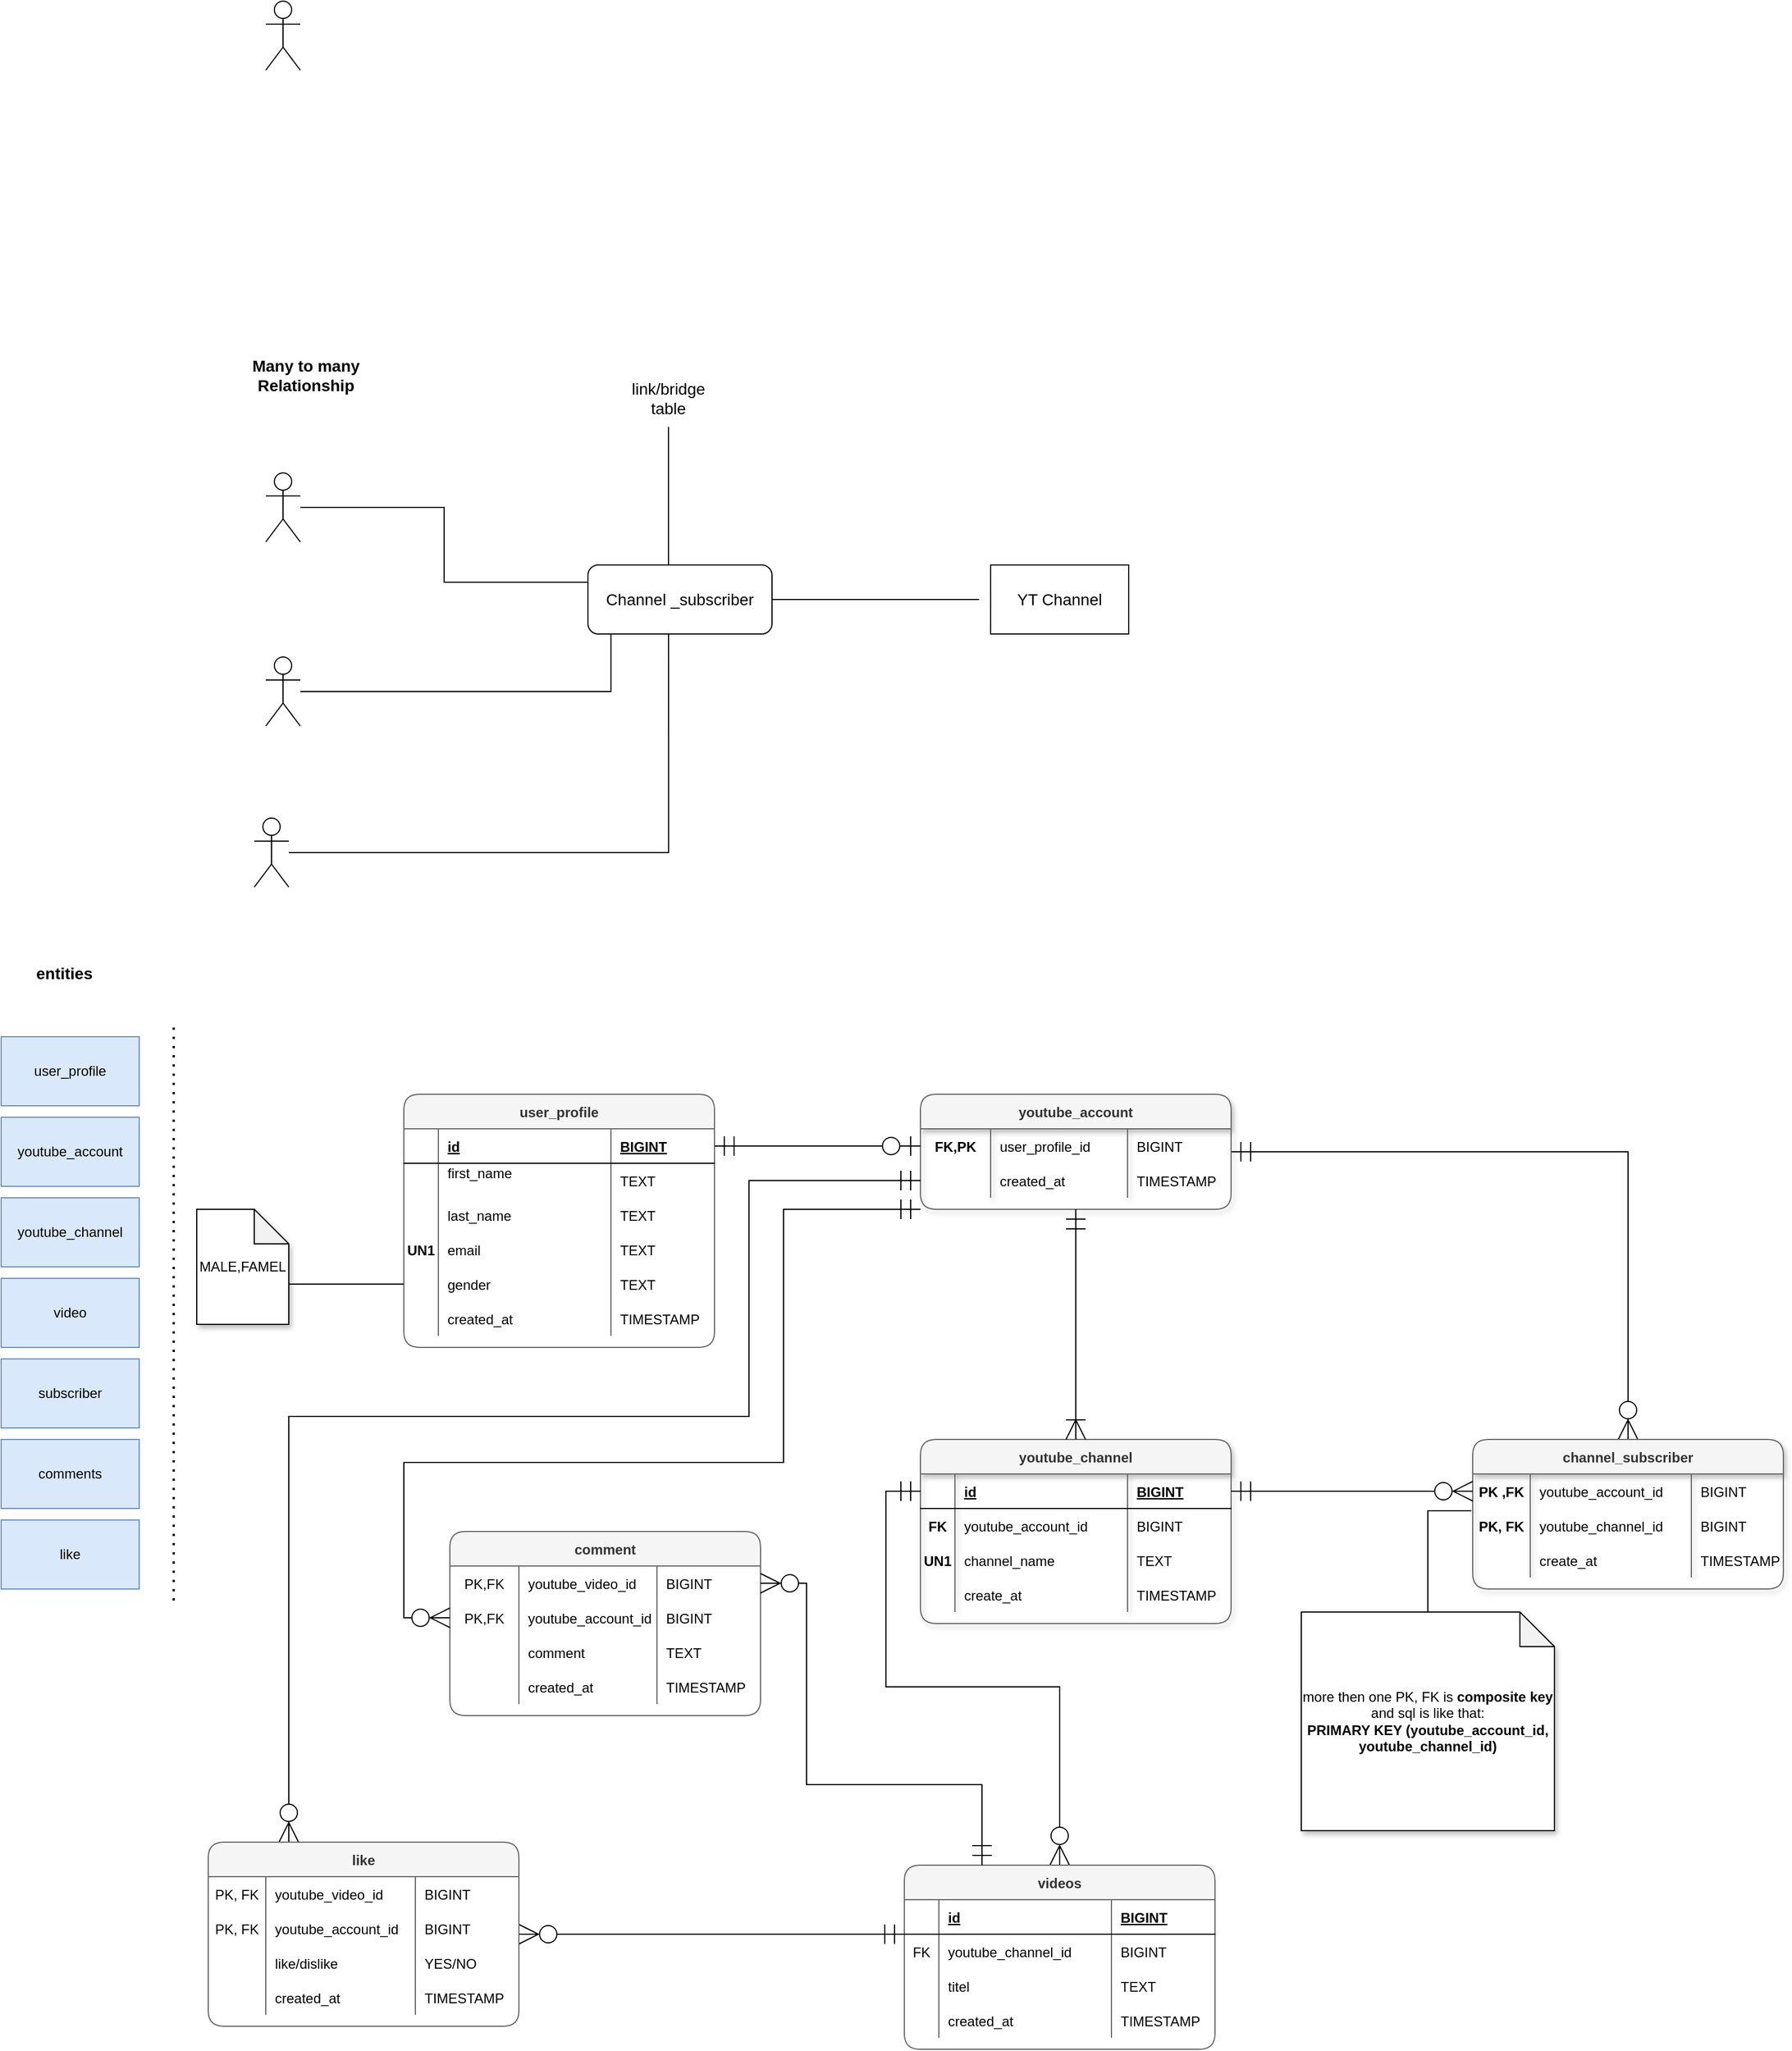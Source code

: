 <mxfile version="20.1.4" type="github">
  <diagram id="R2lEEEUBdFMjLlhIrx00" name="Page-1">
    <mxGraphModel dx="1429" dy="1754" grid="1" gridSize="10" guides="1" tooltips="1" connect="1" arrows="1" fold="1" page="0" pageScale="1" pageWidth="850" pageHeight="1100" math="0" shadow="0" extFonts="Permanent Marker^https://fonts.googleapis.com/css?family=Permanent+Marker">
      <root>
        <mxCell id="0" />
        <mxCell id="1" parent="0" />
        <mxCell id="84nxQxJIRZbxYJZY1WFU-1" value="youtube_channel" style="rounded=0;whiteSpace=wrap;html=1;fillColor=#dae8fc;strokeColor=#6c8ebf;" parent="1" vertex="1">
          <mxGeometry x="50" y="180" width="120" height="60" as="geometry" />
        </mxCell>
        <mxCell id="84nxQxJIRZbxYJZY1WFU-2" value="user_profile" style="rounded=0;whiteSpace=wrap;html=1;fillColor=#dae8fc;strokeColor=#6c8ebf;" parent="1" vertex="1">
          <mxGeometry x="50" y="40" width="120" height="60" as="geometry" />
        </mxCell>
        <mxCell id="84nxQxJIRZbxYJZY1WFU-3" value="youtube_account" style="rounded=0;whiteSpace=wrap;html=1;fillColor=#dae8fc;strokeColor=#6c8ebf;" parent="1" vertex="1">
          <mxGeometry x="50" y="110" width="120" height="60" as="geometry" />
        </mxCell>
        <mxCell id="84nxQxJIRZbxYJZY1WFU-4" value="video" style="rounded=0;whiteSpace=wrap;html=1;fillColor=#dae8fc;strokeColor=#6c8ebf;" parent="1" vertex="1">
          <mxGeometry x="50" y="250" width="120" height="60" as="geometry" />
        </mxCell>
        <mxCell id="84nxQxJIRZbxYJZY1WFU-5" value="subscriber" style="rounded=0;whiteSpace=wrap;html=1;fillColor=#dae8fc;strokeColor=#6c8ebf;" parent="1" vertex="1">
          <mxGeometry x="50" y="320" width="120" height="60" as="geometry" />
        </mxCell>
        <mxCell id="84nxQxJIRZbxYJZY1WFU-6" value="comments" style="rounded=0;whiteSpace=wrap;html=1;fillColor=#dae8fc;strokeColor=#6c8ebf;" parent="1" vertex="1">
          <mxGeometry x="50" y="390" width="120" height="60" as="geometry" />
        </mxCell>
        <mxCell id="84nxQxJIRZbxYJZY1WFU-7" value="like" style="rounded=0;whiteSpace=wrap;html=1;fillColor=#dae8fc;strokeColor=#6c8ebf;" parent="1" vertex="1">
          <mxGeometry x="50" y="460" width="120" height="60" as="geometry" />
        </mxCell>
        <mxCell id="84nxQxJIRZbxYJZY1WFU-8" value="user_profile" style="shape=table;startSize=30;container=1;collapsible=1;childLayout=tableLayout;fixedRows=1;rowLines=0;fontStyle=1;align=center;resizeLast=1;rounded=1;sketch=0;shadow=0;fillColor=#f5f5f5;fontColor=#333333;strokeColor=#666666;swimlaneLine=1;" parent="1" vertex="1">
          <mxGeometry x="400" y="90" width="270" height="220" as="geometry" />
        </mxCell>
        <mxCell id="84nxQxJIRZbxYJZY1WFU-9" value="" style="shape=tableRow;horizontal=0;startSize=0;swimlaneHead=0;swimlaneBody=0;fillColor=none;collapsible=0;dropTarget=0;points=[[0,0.5],[1,0.5]];portConstraint=eastwest;top=0;left=0;right=0;bottom=1;" parent="84nxQxJIRZbxYJZY1WFU-8" vertex="1">
          <mxGeometry y="30" width="270" height="30" as="geometry" />
        </mxCell>
        <mxCell id="84nxQxJIRZbxYJZY1WFU-10" value="" style="shape=partialRectangle;connectable=0;fillColor=none;top=0;left=0;bottom=0;right=0;fontStyle=1;overflow=hidden;" parent="84nxQxJIRZbxYJZY1WFU-9" vertex="1">
          <mxGeometry width="30" height="30" as="geometry">
            <mxRectangle width="30" height="30" as="alternateBounds" />
          </mxGeometry>
        </mxCell>
        <mxCell id="84nxQxJIRZbxYJZY1WFU-11" value="id" style="shape=partialRectangle;connectable=0;fillColor=none;top=0;left=0;bottom=0;right=0;align=left;spacingLeft=6;fontStyle=5;overflow=hidden;" parent="84nxQxJIRZbxYJZY1WFU-9" vertex="1">
          <mxGeometry x="30" width="150" height="30" as="geometry">
            <mxRectangle width="150" height="30" as="alternateBounds" />
          </mxGeometry>
        </mxCell>
        <mxCell id="84nxQxJIRZbxYJZY1WFU-33" value="BIGINT" style="shape=partialRectangle;connectable=0;fillColor=none;top=0;left=0;bottom=0;right=0;align=left;spacingLeft=6;fontStyle=5;overflow=hidden;" parent="84nxQxJIRZbxYJZY1WFU-9" vertex="1">
          <mxGeometry x="180" width="90" height="30" as="geometry">
            <mxRectangle width="90" height="30" as="alternateBounds" />
          </mxGeometry>
        </mxCell>
        <mxCell id="84nxQxJIRZbxYJZY1WFU-12" value="" style="shape=tableRow;horizontal=0;startSize=0;swimlaneHead=0;swimlaneBody=0;fillColor=none;collapsible=0;dropTarget=0;points=[[0,0.5],[1,0.5]];portConstraint=eastwest;top=0;left=0;right=0;bottom=0;" parent="84nxQxJIRZbxYJZY1WFU-8" vertex="1">
          <mxGeometry y="60" width="270" height="30" as="geometry" />
        </mxCell>
        <mxCell id="84nxQxJIRZbxYJZY1WFU-13" value="" style="shape=partialRectangle;connectable=0;fillColor=none;top=0;left=0;bottom=0;right=0;editable=1;overflow=hidden;" parent="84nxQxJIRZbxYJZY1WFU-12" vertex="1">
          <mxGeometry width="30" height="30" as="geometry">
            <mxRectangle width="30" height="30" as="alternateBounds" />
          </mxGeometry>
        </mxCell>
        <mxCell id="84nxQxJIRZbxYJZY1WFU-14" value="first_name    &#xa;" style="shape=partialRectangle;connectable=0;fillColor=none;top=0;left=0;bottom=0;right=0;align=left;spacingLeft=6;overflow=hidden;" parent="84nxQxJIRZbxYJZY1WFU-12" vertex="1">
          <mxGeometry x="30" width="150" height="30" as="geometry">
            <mxRectangle width="150" height="30" as="alternateBounds" />
          </mxGeometry>
        </mxCell>
        <mxCell id="84nxQxJIRZbxYJZY1WFU-34" value="TEXT" style="shape=partialRectangle;connectable=0;fillColor=none;top=0;left=0;bottom=0;right=0;align=left;spacingLeft=6;overflow=hidden;" parent="84nxQxJIRZbxYJZY1WFU-12" vertex="1">
          <mxGeometry x="180" width="90" height="30" as="geometry">
            <mxRectangle width="90" height="30" as="alternateBounds" />
          </mxGeometry>
        </mxCell>
        <mxCell id="84nxQxJIRZbxYJZY1WFU-15" value="" style="shape=tableRow;horizontal=0;startSize=0;swimlaneHead=0;swimlaneBody=0;fillColor=none;collapsible=0;dropTarget=0;points=[[0,0.5],[1,0.5]];portConstraint=eastwest;top=0;left=0;right=0;bottom=0;" parent="84nxQxJIRZbxYJZY1WFU-8" vertex="1">
          <mxGeometry y="90" width="270" height="30" as="geometry" />
        </mxCell>
        <mxCell id="84nxQxJIRZbxYJZY1WFU-16" value="" style="shape=partialRectangle;connectable=0;fillColor=none;top=0;left=0;bottom=0;right=0;editable=1;overflow=hidden;" parent="84nxQxJIRZbxYJZY1WFU-15" vertex="1">
          <mxGeometry width="30" height="30" as="geometry">
            <mxRectangle width="30" height="30" as="alternateBounds" />
          </mxGeometry>
        </mxCell>
        <mxCell id="84nxQxJIRZbxYJZY1WFU-17" value="last_name" style="shape=partialRectangle;connectable=0;fillColor=none;top=0;left=0;bottom=0;right=0;align=left;spacingLeft=6;overflow=hidden;" parent="84nxQxJIRZbxYJZY1WFU-15" vertex="1">
          <mxGeometry x="30" width="150" height="30" as="geometry">
            <mxRectangle width="150" height="30" as="alternateBounds" />
          </mxGeometry>
        </mxCell>
        <mxCell id="84nxQxJIRZbxYJZY1WFU-35" value="TEXT" style="shape=partialRectangle;connectable=0;fillColor=none;top=0;left=0;bottom=0;right=0;align=left;spacingLeft=6;overflow=hidden;" parent="84nxQxJIRZbxYJZY1WFU-15" vertex="1">
          <mxGeometry x="180" width="90" height="30" as="geometry">
            <mxRectangle width="90" height="30" as="alternateBounds" />
          </mxGeometry>
        </mxCell>
        <mxCell id="84nxQxJIRZbxYJZY1WFU-18" value="" style="shape=tableRow;horizontal=0;startSize=0;swimlaneHead=0;swimlaneBody=0;fillColor=none;collapsible=0;dropTarget=0;points=[[0,0.5],[1,0.5]];portConstraint=eastwest;top=0;left=0;right=0;bottom=0;" parent="84nxQxJIRZbxYJZY1WFU-8" vertex="1">
          <mxGeometry y="120" width="270" height="30" as="geometry" />
        </mxCell>
        <mxCell id="84nxQxJIRZbxYJZY1WFU-19" value="UN1" style="shape=partialRectangle;connectable=0;fillColor=none;top=0;left=0;bottom=0;right=0;editable=1;overflow=hidden;fontStyle=1" parent="84nxQxJIRZbxYJZY1WFU-18" vertex="1">
          <mxGeometry width="30" height="30" as="geometry">
            <mxRectangle width="30" height="30" as="alternateBounds" />
          </mxGeometry>
        </mxCell>
        <mxCell id="84nxQxJIRZbxYJZY1WFU-20" value="email" style="shape=partialRectangle;connectable=0;fillColor=none;top=0;left=0;bottom=0;right=0;align=left;spacingLeft=6;overflow=hidden;" parent="84nxQxJIRZbxYJZY1WFU-18" vertex="1">
          <mxGeometry x="30" width="150" height="30" as="geometry">
            <mxRectangle width="150" height="30" as="alternateBounds" />
          </mxGeometry>
        </mxCell>
        <mxCell id="84nxQxJIRZbxYJZY1WFU-36" value="TEXT" style="shape=partialRectangle;connectable=0;fillColor=none;top=0;left=0;bottom=0;right=0;align=left;spacingLeft=6;overflow=hidden;" parent="84nxQxJIRZbxYJZY1WFU-18" vertex="1">
          <mxGeometry x="180" width="90" height="30" as="geometry">
            <mxRectangle width="90" height="30" as="alternateBounds" />
          </mxGeometry>
        </mxCell>
        <mxCell id="84nxQxJIRZbxYJZY1WFU-21" style="shape=tableRow;horizontal=0;startSize=0;swimlaneHead=0;swimlaneBody=0;fillColor=none;collapsible=0;dropTarget=0;points=[[0,0.5],[1,0.5]];portConstraint=eastwest;top=0;left=0;right=0;bottom=0;" parent="84nxQxJIRZbxYJZY1WFU-8" vertex="1">
          <mxGeometry y="150" width="270" height="30" as="geometry" />
        </mxCell>
        <mxCell id="84nxQxJIRZbxYJZY1WFU-22" style="shape=partialRectangle;connectable=0;fillColor=none;top=0;left=0;bottom=0;right=0;editable=1;overflow=hidden;" parent="84nxQxJIRZbxYJZY1WFU-21" vertex="1">
          <mxGeometry width="30" height="30" as="geometry">
            <mxRectangle width="30" height="30" as="alternateBounds" />
          </mxGeometry>
        </mxCell>
        <mxCell id="84nxQxJIRZbxYJZY1WFU-23" value="gender" style="shape=partialRectangle;connectable=0;fillColor=none;top=0;left=0;bottom=0;right=0;align=left;spacingLeft=6;overflow=hidden;" parent="84nxQxJIRZbxYJZY1WFU-21" vertex="1">
          <mxGeometry x="30" width="150" height="30" as="geometry">
            <mxRectangle width="150" height="30" as="alternateBounds" />
          </mxGeometry>
        </mxCell>
        <mxCell id="84nxQxJIRZbxYJZY1WFU-37" value="TEXT" style="shape=partialRectangle;connectable=0;fillColor=none;top=0;left=0;bottom=0;right=0;align=left;spacingLeft=6;overflow=hidden;" parent="84nxQxJIRZbxYJZY1WFU-21" vertex="1">
          <mxGeometry x="180" width="90" height="30" as="geometry">
            <mxRectangle width="90" height="30" as="alternateBounds" />
          </mxGeometry>
        </mxCell>
        <mxCell id="84nxQxJIRZbxYJZY1WFU-24" style="shape=tableRow;horizontal=0;startSize=0;swimlaneHead=0;swimlaneBody=0;fillColor=none;collapsible=0;dropTarget=0;points=[[0,0.5],[1,0.5]];portConstraint=eastwest;top=0;left=0;right=0;bottom=0;" parent="84nxQxJIRZbxYJZY1WFU-8" vertex="1">
          <mxGeometry y="180" width="270" height="30" as="geometry" />
        </mxCell>
        <mxCell id="84nxQxJIRZbxYJZY1WFU-25" style="shape=partialRectangle;connectable=0;fillColor=none;top=0;left=0;bottom=0;right=0;editable=1;overflow=hidden;" parent="84nxQxJIRZbxYJZY1WFU-24" vertex="1">
          <mxGeometry width="30" height="30" as="geometry">
            <mxRectangle width="30" height="30" as="alternateBounds" />
          </mxGeometry>
        </mxCell>
        <mxCell id="84nxQxJIRZbxYJZY1WFU-26" value="created_at" style="shape=partialRectangle;connectable=0;fillColor=none;top=0;left=0;bottom=0;right=0;align=left;spacingLeft=6;overflow=hidden;" parent="84nxQxJIRZbxYJZY1WFU-24" vertex="1">
          <mxGeometry x="30" width="150" height="30" as="geometry">
            <mxRectangle width="150" height="30" as="alternateBounds" />
          </mxGeometry>
        </mxCell>
        <mxCell id="84nxQxJIRZbxYJZY1WFU-38" value="TIMESTAMP" style="shape=partialRectangle;connectable=0;fillColor=none;top=0;left=0;bottom=0;right=0;align=left;spacingLeft=6;overflow=hidden;" parent="84nxQxJIRZbxYJZY1WFU-24" vertex="1">
          <mxGeometry x="180" width="90" height="30" as="geometry">
            <mxRectangle width="90" height="30" as="alternateBounds" />
          </mxGeometry>
        </mxCell>
        <mxCell id="Pb9K4-gfD-FjjNf4LHRc-52" style="edgeStyle=orthogonalEdgeStyle;rounded=0;orthogonalLoop=1;jettySize=auto;html=1;exitX=1;exitY=0.5;exitDx=0;exitDy=0;fontSize=14;" parent="84nxQxJIRZbxYJZY1WFU-8" source="84nxQxJIRZbxYJZY1WFU-21" target="84nxQxJIRZbxYJZY1WFU-21" edge="1">
          <mxGeometry relative="1" as="geometry" />
        </mxCell>
        <mxCell id="84nxQxJIRZbxYJZY1WFU-39" value="MALE,FAMEL" style="shape=note;whiteSpace=wrap;html=1;backgroundOutline=1;darkOpacity=0.05;rounded=1;shadow=1;sketch=0;" parent="1" vertex="1">
          <mxGeometry x="220" y="190" width="80" height="100" as="geometry" />
        </mxCell>
        <mxCell id="84nxQxJIRZbxYJZY1WFU-41" value="" style="endArrow=none;html=1;rounded=0;exitX=0;exitY=0;exitDx=80;exitDy=65;exitPerimeter=0;entryX=0;entryY=0.5;entryDx=0;entryDy=0;" parent="1" source="84nxQxJIRZbxYJZY1WFU-39" target="84nxQxJIRZbxYJZY1WFU-21" edge="1">
          <mxGeometry width="50" height="50" relative="1" as="geometry">
            <mxPoint x="400" y="210" as="sourcePoint" />
            <mxPoint x="450" y="160" as="targetPoint" />
          </mxGeometry>
        </mxCell>
        <mxCell id="84nxQxJIRZbxYJZY1WFU-42" value="" style="endArrow=none;dashed=1;html=1;dashPattern=1 3;strokeWidth=2;rounded=0;" parent="1" edge="1">
          <mxGeometry width="50" height="50" relative="1" as="geometry">
            <mxPoint x="200" y="530" as="sourcePoint" />
            <mxPoint x="200" y="30" as="targetPoint" />
          </mxGeometry>
        </mxCell>
        <mxCell id="Pb9K4-gfD-FjjNf4LHRc-5" value="&lt;font style=&quot;font-size: 14px;&quot;&gt;&lt;b&gt;entities&lt;/b&gt;&lt;/font&gt;" style="text;html=1;strokeColor=none;fillColor=none;align=center;verticalAlign=middle;whiteSpace=wrap;rounded=0;glass=1;" parent="1" vertex="1">
          <mxGeometry x="50" y="-40" width="110" height="50" as="geometry" />
        </mxCell>
        <mxCell id="Pb9K4-gfD-FjjNf4LHRc-82" style="edgeStyle=orthogonalEdgeStyle;rounded=0;orthogonalLoop=1;jettySize=auto;html=1;entryX=0.5;entryY=0;entryDx=0;entryDy=0;fontSize=14;startArrow=ERmandOne;startFill=0;endArrow=ERzeroToMany;endFill=0;startSize=15;endSize=15;" parent="1" source="Pb9K4-gfD-FjjNf4LHRc-6" target="Pb9K4-gfD-FjjNf4LHRc-61" edge="1">
          <mxGeometry relative="1" as="geometry" />
        </mxCell>
        <mxCell id="Pb9K4-gfD-FjjNf4LHRc-6" value="youtube_account" style="shape=table;startSize=30;container=1;collapsible=1;childLayout=tableLayout;fixedRows=1;rowLines=0;fontStyle=1;align=center;resizeLast=1;rounded=1;sketch=0;shadow=1;fillColor=#f5f5f5;fontColor=#333333;strokeColor=#666666;" parent="1" vertex="1">
          <mxGeometry x="849" y="90" width="270" height="100" as="geometry" />
        </mxCell>
        <mxCell id="Pb9K4-gfD-FjjNf4LHRc-11" value="" style="shape=tableRow;horizontal=0;startSize=0;swimlaneHead=0;swimlaneBody=0;fillColor=none;collapsible=0;dropTarget=0;points=[[0,0.5],[1,0.5]];portConstraint=eastwest;top=0;left=0;right=0;bottom=0;" parent="Pb9K4-gfD-FjjNf4LHRc-6" vertex="1">
          <mxGeometry y="30" width="270" height="30" as="geometry" />
        </mxCell>
        <mxCell id="Pb9K4-gfD-FjjNf4LHRc-12" value="FK,PK" style="shape=partialRectangle;connectable=0;fillColor=none;top=0;left=0;bottom=0;right=0;editable=1;overflow=hidden;fontStyle=1" parent="Pb9K4-gfD-FjjNf4LHRc-11" vertex="1">
          <mxGeometry width="61" height="30" as="geometry">
            <mxRectangle width="61" height="30" as="alternateBounds" />
          </mxGeometry>
        </mxCell>
        <mxCell id="Pb9K4-gfD-FjjNf4LHRc-13" value="user_profile_id" style="shape=partialRectangle;connectable=0;fillColor=none;top=0;left=0;bottom=0;right=0;align=left;spacingLeft=6;overflow=hidden;" parent="Pb9K4-gfD-FjjNf4LHRc-11" vertex="1">
          <mxGeometry x="61" width="119" height="30" as="geometry">
            <mxRectangle width="119" height="30" as="alternateBounds" />
          </mxGeometry>
        </mxCell>
        <mxCell id="Pb9K4-gfD-FjjNf4LHRc-14" value="BIGINT" style="shape=partialRectangle;connectable=0;fillColor=none;top=0;left=0;bottom=0;right=0;align=left;spacingLeft=6;overflow=hidden;" parent="Pb9K4-gfD-FjjNf4LHRc-11" vertex="1">
          <mxGeometry x="180" width="90" height="30" as="geometry">
            <mxRectangle width="90" height="30" as="alternateBounds" />
          </mxGeometry>
        </mxCell>
        <mxCell id="Pb9K4-gfD-FjjNf4LHRc-15" value="" style="shape=tableRow;horizontal=0;startSize=0;swimlaneHead=0;swimlaneBody=0;fillColor=none;collapsible=0;dropTarget=0;points=[[0,0.5],[1,0.5]];portConstraint=eastwest;top=0;left=0;right=0;bottom=0;" parent="Pb9K4-gfD-FjjNf4LHRc-6" vertex="1">
          <mxGeometry y="60" width="270" height="30" as="geometry" />
        </mxCell>
        <mxCell id="Pb9K4-gfD-FjjNf4LHRc-16" value="" style="shape=partialRectangle;connectable=0;fillColor=none;top=0;left=0;bottom=0;right=0;editable=1;overflow=hidden;" parent="Pb9K4-gfD-FjjNf4LHRc-15" vertex="1">
          <mxGeometry width="61" height="30" as="geometry">
            <mxRectangle width="61" height="30" as="alternateBounds" />
          </mxGeometry>
        </mxCell>
        <mxCell id="Pb9K4-gfD-FjjNf4LHRc-17" value="created_at" style="shape=partialRectangle;connectable=0;fillColor=none;top=0;left=0;bottom=0;right=0;align=left;spacingLeft=6;overflow=hidden;" parent="Pb9K4-gfD-FjjNf4LHRc-15" vertex="1">
          <mxGeometry x="61" width="119" height="30" as="geometry">
            <mxRectangle width="119" height="30" as="alternateBounds" />
          </mxGeometry>
        </mxCell>
        <mxCell id="Pb9K4-gfD-FjjNf4LHRc-18" value="TIMESTAMP" style="shape=partialRectangle;connectable=0;fillColor=none;top=0;left=0;bottom=0;right=0;align=left;spacingLeft=6;overflow=hidden;" parent="Pb9K4-gfD-FjjNf4LHRc-15" vertex="1">
          <mxGeometry x="180" width="90" height="30" as="geometry">
            <mxRectangle width="90" height="30" as="alternateBounds" />
          </mxGeometry>
        </mxCell>
        <mxCell id="Pb9K4-gfD-FjjNf4LHRc-35" value="youtube_channel" style="shape=table;startSize=30;container=1;collapsible=1;childLayout=tableLayout;fixedRows=1;rowLines=0;fontStyle=1;align=center;resizeLast=1;rounded=1;sketch=0;shadow=1;fillColor=#f5f5f5;fontColor=#333333;strokeColor=#666666;" parent="1" vertex="1">
          <mxGeometry x="849" y="390" width="270" height="160" as="geometry" />
        </mxCell>
        <mxCell id="Pb9K4-gfD-FjjNf4LHRc-36" value="" style="shape=tableRow;horizontal=0;startSize=0;swimlaneHead=0;swimlaneBody=0;fillColor=none;collapsible=0;dropTarget=0;points=[[0,0.5],[1,0.5]];portConstraint=eastwest;top=0;left=0;right=0;bottom=1;" parent="Pb9K4-gfD-FjjNf4LHRc-35" vertex="1">
          <mxGeometry y="30" width="270" height="30" as="geometry" />
        </mxCell>
        <mxCell id="Pb9K4-gfD-FjjNf4LHRc-37" value="" style="shape=partialRectangle;connectable=0;fillColor=none;top=0;left=0;bottom=0;right=0;fontStyle=1;overflow=hidden;" parent="Pb9K4-gfD-FjjNf4LHRc-36" vertex="1">
          <mxGeometry width="30" height="30" as="geometry">
            <mxRectangle width="30" height="30" as="alternateBounds" />
          </mxGeometry>
        </mxCell>
        <mxCell id="Pb9K4-gfD-FjjNf4LHRc-38" value="id" style="shape=partialRectangle;connectable=0;fillColor=none;top=0;left=0;bottom=0;right=0;align=left;spacingLeft=6;fontStyle=5;overflow=hidden;" parent="Pb9K4-gfD-FjjNf4LHRc-36" vertex="1">
          <mxGeometry x="30" width="150" height="30" as="geometry">
            <mxRectangle width="150" height="30" as="alternateBounds" />
          </mxGeometry>
        </mxCell>
        <mxCell id="Pb9K4-gfD-FjjNf4LHRc-39" value="BIGINT" style="shape=partialRectangle;connectable=0;fillColor=none;top=0;left=0;bottom=0;right=0;align=left;spacingLeft=6;fontStyle=5;overflow=hidden;" parent="Pb9K4-gfD-FjjNf4LHRc-36" vertex="1">
          <mxGeometry x="180" width="90" height="30" as="geometry">
            <mxRectangle width="90" height="30" as="alternateBounds" />
          </mxGeometry>
        </mxCell>
        <mxCell id="Pb9K4-gfD-FjjNf4LHRc-40" value="" style="shape=tableRow;horizontal=0;startSize=0;swimlaneHead=0;swimlaneBody=0;fillColor=none;collapsible=0;dropTarget=0;points=[[0,0.5],[1,0.5]];portConstraint=eastwest;top=0;left=0;right=0;bottom=0;" parent="Pb9K4-gfD-FjjNf4LHRc-35" vertex="1">
          <mxGeometry y="60" width="270" height="30" as="geometry" />
        </mxCell>
        <mxCell id="Pb9K4-gfD-FjjNf4LHRc-41" value="FK" style="shape=partialRectangle;connectable=0;fillColor=none;top=0;left=0;bottom=0;right=0;editable=1;overflow=hidden;fontStyle=1" parent="Pb9K4-gfD-FjjNf4LHRc-40" vertex="1">
          <mxGeometry width="30" height="30" as="geometry">
            <mxRectangle width="30" height="30" as="alternateBounds" />
          </mxGeometry>
        </mxCell>
        <mxCell id="Pb9K4-gfD-FjjNf4LHRc-42" value="youtube_account_id" style="shape=partialRectangle;connectable=0;fillColor=none;top=0;left=0;bottom=0;right=0;align=left;spacingLeft=6;overflow=hidden;" parent="Pb9K4-gfD-FjjNf4LHRc-40" vertex="1">
          <mxGeometry x="30" width="150" height="30" as="geometry">
            <mxRectangle width="150" height="30" as="alternateBounds" />
          </mxGeometry>
        </mxCell>
        <mxCell id="Pb9K4-gfD-FjjNf4LHRc-43" value="BIGINT" style="shape=partialRectangle;connectable=0;fillColor=none;top=0;left=0;bottom=0;right=0;align=left;spacingLeft=6;overflow=hidden;" parent="Pb9K4-gfD-FjjNf4LHRc-40" vertex="1">
          <mxGeometry x="180" width="90" height="30" as="geometry">
            <mxRectangle width="90" height="30" as="alternateBounds" />
          </mxGeometry>
        </mxCell>
        <mxCell id="Pb9K4-gfD-FjjNf4LHRc-44" value="" style="shape=tableRow;horizontal=0;startSize=0;swimlaneHead=0;swimlaneBody=0;fillColor=none;collapsible=0;dropTarget=0;points=[[0,0.5],[1,0.5]];portConstraint=eastwest;top=0;left=0;right=0;bottom=0;" parent="Pb9K4-gfD-FjjNf4LHRc-35" vertex="1">
          <mxGeometry y="90" width="270" height="30" as="geometry" />
        </mxCell>
        <mxCell id="Pb9K4-gfD-FjjNf4LHRc-45" value="UN1" style="shape=partialRectangle;connectable=0;fillColor=none;top=0;left=0;bottom=0;right=0;editable=1;overflow=hidden;fontStyle=1" parent="Pb9K4-gfD-FjjNf4LHRc-44" vertex="1">
          <mxGeometry width="30" height="30" as="geometry">
            <mxRectangle width="30" height="30" as="alternateBounds" />
          </mxGeometry>
        </mxCell>
        <mxCell id="Pb9K4-gfD-FjjNf4LHRc-46" value="channel_name    " style="shape=partialRectangle;connectable=0;fillColor=none;top=0;left=0;bottom=0;right=0;align=left;spacingLeft=6;overflow=hidden;" parent="Pb9K4-gfD-FjjNf4LHRc-44" vertex="1">
          <mxGeometry x="30" width="150" height="30" as="geometry">
            <mxRectangle width="150" height="30" as="alternateBounds" />
          </mxGeometry>
        </mxCell>
        <mxCell id="Pb9K4-gfD-FjjNf4LHRc-47" value="TEXT" style="shape=partialRectangle;connectable=0;fillColor=none;top=0;left=0;bottom=0;right=0;align=left;spacingLeft=6;overflow=hidden;" parent="Pb9K4-gfD-FjjNf4LHRc-44" vertex="1">
          <mxGeometry x="180" width="90" height="30" as="geometry">
            <mxRectangle width="90" height="30" as="alternateBounds" />
          </mxGeometry>
        </mxCell>
        <mxCell id="Pb9K4-gfD-FjjNf4LHRc-48" style="shape=tableRow;horizontal=0;startSize=0;swimlaneHead=0;swimlaneBody=0;fillColor=none;collapsible=0;dropTarget=0;points=[[0,0.5],[1,0.5]];portConstraint=eastwest;top=0;left=0;right=0;bottom=0;" parent="Pb9K4-gfD-FjjNf4LHRc-35" vertex="1">
          <mxGeometry y="120" width="270" height="30" as="geometry" />
        </mxCell>
        <mxCell id="Pb9K4-gfD-FjjNf4LHRc-49" style="shape=partialRectangle;connectable=0;fillColor=none;top=0;left=0;bottom=0;right=0;editable=1;overflow=hidden;" parent="Pb9K4-gfD-FjjNf4LHRc-48" vertex="1">
          <mxGeometry width="30" height="30" as="geometry">
            <mxRectangle width="30" height="30" as="alternateBounds" />
          </mxGeometry>
        </mxCell>
        <mxCell id="Pb9K4-gfD-FjjNf4LHRc-50" value="create_at    " style="shape=partialRectangle;connectable=0;fillColor=none;top=0;left=0;bottom=0;right=0;align=left;spacingLeft=6;overflow=hidden;" parent="Pb9K4-gfD-FjjNf4LHRc-48" vertex="1">
          <mxGeometry x="30" width="150" height="30" as="geometry">
            <mxRectangle width="150" height="30" as="alternateBounds" />
          </mxGeometry>
        </mxCell>
        <mxCell id="Pb9K4-gfD-FjjNf4LHRc-51" value="TIMESTAMP" style="shape=partialRectangle;connectable=0;fillColor=none;top=0;left=0;bottom=0;right=0;align=left;spacingLeft=6;overflow=hidden;" parent="Pb9K4-gfD-FjjNf4LHRc-48" vertex="1">
          <mxGeometry x="180" width="90" height="30" as="geometry">
            <mxRectangle width="90" height="30" as="alternateBounds" />
          </mxGeometry>
        </mxCell>
        <mxCell id="Pb9K4-gfD-FjjNf4LHRc-55" value="" style="endArrow=ERmandOne;html=1;rounded=0;fontSize=14;exitX=0.5;exitY=0;exitDx=0;exitDy=0;entryX=0.5;entryY=1;entryDx=0;entryDy=0;endFill=0;endSize=15;startArrow=ERoneToMany;startFill=0;startSize=15;" parent="1" source="Pb9K4-gfD-FjjNf4LHRc-35" target="Pb9K4-gfD-FjjNf4LHRc-6" edge="1">
          <mxGeometry width="50" height="50" relative="1" as="geometry">
            <mxPoint x="930" y="300" as="sourcePoint" />
            <mxPoint x="960" y="200" as="targetPoint" />
            <Array as="points" />
          </mxGeometry>
        </mxCell>
        <mxCell id="Pb9K4-gfD-FjjNf4LHRc-56" value="" style="endArrow=ERzeroToOne;html=1;rounded=0;fontSize=14;exitX=1;exitY=0.5;exitDx=0;exitDy=0;entryX=0;entryY=0.5;entryDx=0;entryDy=0;endFill=0;endSize=15;startArrow=ERmandOne;startFill=0;startSize=15;" parent="1" source="84nxQxJIRZbxYJZY1WFU-9" target="Pb9K4-gfD-FjjNf4LHRc-11" edge="1">
          <mxGeometry width="50" height="50" relative="1" as="geometry">
            <mxPoint x="740" y="270" as="sourcePoint" />
            <mxPoint x="740" y="100" as="targetPoint" />
            <Array as="points">
              <mxPoint x="750" y="135" />
            </Array>
          </mxGeometry>
        </mxCell>
        <mxCell id="Pb9K4-gfD-FjjNf4LHRc-61" value="channel_subscriber" style="shape=table;startSize=30;container=1;collapsible=1;childLayout=tableLayout;fixedRows=1;rowLines=0;fontStyle=1;align=center;resizeLast=1;rounded=1;sketch=0;shadow=1;fillColor=#f5f5f5;fontColor=#333333;strokeColor=#666666;" parent="1" vertex="1">
          <mxGeometry x="1329" y="390" width="270" height="130" as="geometry" />
        </mxCell>
        <mxCell id="Pb9K4-gfD-FjjNf4LHRc-66" value="" style="shape=tableRow;horizontal=0;startSize=0;swimlaneHead=0;swimlaneBody=0;fillColor=none;collapsible=0;dropTarget=0;points=[[0,0.5],[1,0.5]];portConstraint=eastwest;top=0;left=0;right=0;bottom=0;" parent="Pb9K4-gfD-FjjNf4LHRc-61" vertex="1">
          <mxGeometry y="30" width="270" height="30" as="geometry" />
        </mxCell>
        <mxCell id="Pb9K4-gfD-FjjNf4LHRc-67" value="PK ,FK" style="shape=partialRectangle;connectable=0;fillColor=none;top=0;left=0;bottom=0;right=0;editable=1;overflow=hidden;fontStyle=1" parent="Pb9K4-gfD-FjjNf4LHRc-66" vertex="1">
          <mxGeometry width="50" height="30" as="geometry">
            <mxRectangle width="50" height="30" as="alternateBounds" />
          </mxGeometry>
        </mxCell>
        <mxCell id="Pb9K4-gfD-FjjNf4LHRc-68" value="youtube_account_id" style="shape=partialRectangle;connectable=0;fillColor=none;top=0;left=0;bottom=0;right=0;align=left;spacingLeft=6;overflow=hidden;" parent="Pb9K4-gfD-FjjNf4LHRc-66" vertex="1">
          <mxGeometry x="50" width="140" height="30" as="geometry">
            <mxRectangle width="140" height="30" as="alternateBounds" />
          </mxGeometry>
        </mxCell>
        <mxCell id="Pb9K4-gfD-FjjNf4LHRc-69" value="BIGINT" style="shape=partialRectangle;connectable=0;fillColor=none;top=0;left=0;bottom=0;right=0;align=left;spacingLeft=6;overflow=hidden;" parent="Pb9K4-gfD-FjjNf4LHRc-66" vertex="1">
          <mxGeometry x="190" width="80" height="30" as="geometry">
            <mxRectangle width="80" height="30" as="alternateBounds" />
          </mxGeometry>
        </mxCell>
        <mxCell id="Pb9K4-gfD-FjjNf4LHRc-70" value="" style="shape=tableRow;horizontal=0;startSize=0;swimlaneHead=0;swimlaneBody=0;fillColor=none;collapsible=0;dropTarget=0;points=[[0,0.5],[1,0.5]];portConstraint=eastwest;top=0;left=0;right=0;bottom=0;" parent="Pb9K4-gfD-FjjNf4LHRc-61" vertex="1">
          <mxGeometry y="60" width="270" height="30" as="geometry" />
        </mxCell>
        <mxCell id="Pb9K4-gfD-FjjNf4LHRc-71" value="PK, FK" style="shape=partialRectangle;connectable=0;fillColor=none;top=0;left=0;bottom=0;right=0;editable=1;overflow=hidden;fontStyle=1" parent="Pb9K4-gfD-FjjNf4LHRc-70" vertex="1">
          <mxGeometry width="50" height="30" as="geometry">
            <mxRectangle width="50" height="30" as="alternateBounds" />
          </mxGeometry>
        </mxCell>
        <mxCell id="Pb9K4-gfD-FjjNf4LHRc-72" value="youtube_channel_id" style="shape=partialRectangle;connectable=0;fillColor=none;top=0;left=0;bottom=0;right=0;align=left;spacingLeft=6;overflow=hidden;" parent="Pb9K4-gfD-FjjNf4LHRc-70" vertex="1">
          <mxGeometry x="50" width="140" height="30" as="geometry">
            <mxRectangle width="140" height="30" as="alternateBounds" />
          </mxGeometry>
        </mxCell>
        <mxCell id="Pb9K4-gfD-FjjNf4LHRc-73" value="BIGINT" style="shape=partialRectangle;connectable=0;fillColor=none;top=0;left=0;bottom=0;right=0;align=left;spacingLeft=6;overflow=hidden;" parent="Pb9K4-gfD-FjjNf4LHRc-70" vertex="1">
          <mxGeometry x="190" width="80" height="30" as="geometry">
            <mxRectangle width="80" height="30" as="alternateBounds" />
          </mxGeometry>
        </mxCell>
        <mxCell id="Pb9K4-gfD-FjjNf4LHRc-74" style="shape=tableRow;horizontal=0;startSize=0;swimlaneHead=0;swimlaneBody=0;fillColor=none;collapsible=0;dropTarget=0;points=[[0,0.5],[1,0.5]];portConstraint=eastwest;top=0;left=0;right=0;bottom=0;" parent="Pb9K4-gfD-FjjNf4LHRc-61" vertex="1">
          <mxGeometry y="90" width="270" height="30" as="geometry" />
        </mxCell>
        <mxCell id="Pb9K4-gfD-FjjNf4LHRc-75" style="shape=partialRectangle;connectable=0;fillColor=none;top=0;left=0;bottom=0;right=0;editable=1;overflow=hidden;" parent="Pb9K4-gfD-FjjNf4LHRc-74" vertex="1">
          <mxGeometry width="50" height="30" as="geometry">
            <mxRectangle width="50" height="30" as="alternateBounds" />
          </mxGeometry>
        </mxCell>
        <mxCell id="Pb9K4-gfD-FjjNf4LHRc-76" value="create_at    " style="shape=partialRectangle;connectable=0;fillColor=none;top=0;left=0;bottom=0;right=0;align=left;spacingLeft=6;overflow=hidden;" parent="Pb9K4-gfD-FjjNf4LHRc-74" vertex="1">
          <mxGeometry x="50" width="140" height="30" as="geometry">
            <mxRectangle width="140" height="30" as="alternateBounds" />
          </mxGeometry>
        </mxCell>
        <mxCell id="Pb9K4-gfD-FjjNf4LHRc-77" value="TIMESTAMP" style="shape=partialRectangle;connectable=0;fillColor=none;top=0;left=0;bottom=0;right=0;align=left;spacingLeft=6;overflow=hidden;" parent="Pb9K4-gfD-FjjNf4LHRc-74" vertex="1">
          <mxGeometry x="190" width="80" height="30" as="geometry">
            <mxRectangle width="80" height="30" as="alternateBounds" />
          </mxGeometry>
        </mxCell>
        <mxCell id="Pb9K4-gfD-FjjNf4LHRc-88" style="edgeStyle=orthogonalEdgeStyle;rounded=0;orthogonalLoop=1;jettySize=auto;html=1;entryX=0;entryY=0.25;entryDx=0;entryDy=0;fontSize=14;startArrow=none;startFill=0;endArrow=none;endFill=0;startSize=15;endSize=15;" parent="1" source="Pb9K4-gfD-FjjNf4LHRc-84" target="Pb9K4-gfD-FjjNf4LHRc-86" edge="1">
          <mxGeometry relative="1" as="geometry" />
        </mxCell>
        <mxCell id="Pb9K4-gfD-FjjNf4LHRc-84" value="" style="shape=umlActor;verticalLabelPosition=bottom;verticalAlign=top;html=1;outlineConnect=0;rounded=1;shadow=0;glass=1;fontSize=14;" parent="1" vertex="1">
          <mxGeometry x="280" y="-450" width="30" height="60" as="geometry" />
        </mxCell>
        <mxCell id="Pb9K4-gfD-FjjNf4LHRc-91" style="edgeStyle=orthogonalEdgeStyle;rounded=0;orthogonalLoop=1;jettySize=auto;html=1;fontSize=14;startArrow=none;startFill=0;endArrow=none;endFill=0;startSize=15;endSize=15;" parent="1" source="Pb9K4-gfD-FjjNf4LHRc-86" edge="1">
          <mxGeometry relative="1" as="geometry">
            <mxPoint x="630" y="-490" as="targetPoint" />
            <Array as="points">
              <mxPoint x="630" y="-490" />
            </Array>
          </mxGeometry>
        </mxCell>
        <mxCell id="Pb9K4-gfD-FjjNf4LHRc-94" style="edgeStyle=orthogonalEdgeStyle;rounded=0;orthogonalLoop=1;jettySize=auto;html=1;fontSize=14;startArrow=none;startFill=0;endArrow=none;endFill=0;startSize=15;endSize=15;" parent="1" source="Pb9K4-gfD-FjjNf4LHRc-86" edge="1">
          <mxGeometry relative="1" as="geometry">
            <mxPoint x="900" y="-340" as="targetPoint" />
          </mxGeometry>
        </mxCell>
        <mxCell id="Pb9K4-gfD-FjjNf4LHRc-86" value="Channel _subscriber" style="rounded=1;whiteSpace=wrap;html=1;shadow=0;glass=0;fontSize=14;" parent="1" vertex="1">
          <mxGeometry x="560" y="-370" width="160" height="60" as="geometry" />
        </mxCell>
        <mxCell id="Pb9K4-gfD-FjjNf4LHRc-92" value="link/bridge table" style="text;html=1;strokeColor=none;fillColor=none;align=center;verticalAlign=middle;whiteSpace=wrap;rounded=0;shadow=0;glass=0;fontSize=14;" parent="1" vertex="1">
          <mxGeometry x="600" y="-530" width="60" height="30" as="geometry" />
        </mxCell>
        <mxCell id="Pb9K4-gfD-FjjNf4LHRc-93" value="YT Channel" style="rounded=0;whiteSpace=wrap;html=1;shadow=0;glass=0;fontSize=14;" parent="1" vertex="1">
          <mxGeometry x="910" y="-370" width="120" height="60" as="geometry" />
        </mxCell>
        <mxCell id="Pb9K4-gfD-FjjNf4LHRc-95" value="&lt;b&gt;Many to many Relationship&lt;/b&gt;" style="text;html=1;strokeColor=none;fillColor=none;align=center;verticalAlign=middle;whiteSpace=wrap;rounded=0;shadow=0;glass=0;fontSize=14;" parent="1" vertex="1">
          <mxGeometry x="260" y="-550" width="110" height="30" as="geometry" />
        </mxCell>
        <mxCell id="Pb9K4-gfD-FjjNf4LHRc-108" style="edgeStyle=orthogonalEdgeStyle;rounded=0;orthogonalLoop=1;jettySize=auto;html=1;entryX=0.5;entryY=1;entryDx=0;entryDy=0;fontSize=14;startArrow=none;startFill=0;endArrow=none;endFill=0;startSize=15;endSize=15;" parent="1" source="Pb9K4-gfD-FjjNf4LHRc-106" target="Pb9K4-gfD-FjjNf4LHRc-86" edge="1">
          <mxGeometry relative="1" as="geometry">
            <Array as="points">
              <mxPoint x="580" y="-260" />
              <mxPoint x="580" y="-310" />
            </Array>
          </mxGeometry>
        </mxCell>
        <mxCell id="Pb9K4-gfD-FjjNf4LHRc-106" value="" style="shape=umlActor;verticalLabelPosition=bottom;verticalAlign=top;html=1;outlineConnect=0;rounded=1;shadow=0;glass=1;fontSize=14;" parent="1" vertex="1">
          <mxGeometry x="280" y="-290" width="30" height="60" as="geometry" />
        </mxCell>
        <mxCell id="Pb9K4-gfD-FjjNf4LHRc-109" style="edgeStyle=orthogonalEdgeStyle;rounded=0;orthogonalLoop=1;jettySize=auto;html=1;exitX=1;exitY=0.5;exitDx=0;exitDy=0;entryX=0;entryY=0.5;entryDx=0;entryDy=0;fontSize=14;startArrow=ERmandOne;startFill=0;endArrow=ERzeroToMany;endFill=0;startSize=15;endSize=15;" parent="1" source="Pb9K4-gfD-FjjNf4LHRc-36" target="Pb9K4-gfD-FjjNf4LHRc-66" edge="1">
          <mxGeometry relative="1" as="geometry" />
        </mxCell>
        <mxCell id="Pb9K4-gfD-FjjNf4LHRc-111" style="edgeStyle=orthogonalEdgeStyle;rounded=0;orthogonalLoop=1;jettySize=auto;html=1;entryX=0.438;entryY=1;entryDx=0;entryDy=0;entryPerimeter=0;fontSize=14;startArrow=none;startFill=0;endArrow=none;endFill=0;startSize=15;endSize=15;" parent="1" source="Pb9K4-gfD-FjjNf4LHRc-110" target="Pb9K4-gfD-FjjNf4LHRc-86" edge="1">
          <mxGeometry relative="1" as="geometry" />
        </mxCell>
        <mxCell id="Pb9K4-gfD-FjjNf4LHRc-110" value="" style="shape=umlActor;verticalLabelPosition=bottom;verticalAlign=top;html=1;outlineConnect=0;rounded=1;shadow=0;glass=1;fontSize=14;" parent="1" vertex="1">
          <mxGeometry x="270" y="-150" width="30" height="60" as="geometry" />
        </mxCell>
        <mxCell id="Pb9K4-gfD-FjjNf4LHRc-115" value="" style="shape=umlActor;verticalLabelPosition=bottom;verticalAlign=top;html=1;outlineConnect=0;rounded=1;shadow=0;glass=1;fontSize=14;" parent="1" vertex="1">
          <mxGeometry x="280" y="-860" width="30" height="60" as="geometry" />
        </mxCell>
        <mxCell id="Pb9K4-gfD-FjjNf4LHRc-117" style="edgeStyle=orthogonalEdgeStyle;rounded=0;orthogonalLoop=1;jettySize=auto;html=1;entryX=-0.004;entryY=0.067;entryDx=0;entryDy=0;entryPerimeter=0;fontSize=14;startArrow=none;startFill=0;endArrow=none;endFill=0;startSize=15;endSize=15;" parent="1" source="Pb9K4-gfD-FjjNf4LHRc-116" target="Pb9K4-gfD-FjjNf4LHRc-70" edge="1">
          <mxGeometry relative="1" as="geometry" />
        </mxCell>
        <mxCell id="Pb9K4-gfD-FjjNf4LHRc-116" value="more then one PK, FK is &lt;b&gt;composite key &lt;/b&gt;and sql is like that:&lt;br&gt;&lt;b&gt;PRIMARY KEY (youtube_account_id, youtube_channel_id)&lt;/b&gt;" style="shape=note;whiteSpace=wrap;html=1;backgroundOutline=1;darkOpacity=0.05;rounded=1;shadow=1;sketch=0;" parent="1" vertex="1">
          <mxGeometry x="1180" y="540" width="220" height="190" as="geometry" />
        </mxCell>
        <mxCell id="UCcKE8ikrCE_WObIjBhv-29" style="edgeStyle=orthogonalEdgeStyle;rounded=0;orthogonalLoop=1;jettySize=auto;html=1;entryX=0;entryY=0.5;entryDx=0;entryDy=0;endArrow=ERmandOne;endFill=0;endSize=15;startArrow=ERzeroToMany;startFill=0;startSize=15;targetPerimeterSpacing=0;" edge="1" parent="1" source="UCcKE8ikrCE_WObIjBhv-1" target="Pb9K4-gfD-FjjNf4LHRc-36">
          <mxGeometry relative="1" as="geometry" />
        </mxCell>
        <mxCell id="UCcKE8ikrCE_WObIjBhv-1" value="videos" style="shape=table;startSize=30;container=1;collapsible=1;childLayout=tableLayout;fixedRows=1;rowLines=0;fontStyle=1;align=center;resizeLast=1;rounded=1;sketch=0;shadow=0;fillColor=#f5f5f5;fontColor=#333333;strokeColor=#666666;swimlaneLine=1;" vertex="1" parent="1">
          <mxGeometry x="835" y="760" width="270" height="160" as="geometry" />
        </mxCell>
        <mxCell id="UCcKE8ikrCE_WObIjBhv-2" value="" style="shape=tableRow;horizontal=0;startSize=0;swimlaneHead=0;swimlaneBody=0;fillColor=none;collapsible=0;dropTarget=0;points=[[0,0.5],[1,0.5]];portConstraint=eastwest;top=0;left=0;right=0;bottom=1;" vertex="1" parent="UCcKE8ikrCE_WObIjBhv-1">
          <mxGeometry y="30" width="270" height="30" as="geometry" />
        </mxCell>
        <mxCell id="UCcKE8ikrCE_WObIjBhv-3" value="" style="shape=partialRectangle;connectable=0;fillColor=none;top=0;left=0;bottom=0;right=0;fontStyle=1;overflow=hidden;" vertex="1" parent="UCcKE8ikrCE_WObIjBhv-2">
          <mxGeometry width="30" height="30" as="geometry">
            <mxRectangle width="30" height="30" as="alternateBounds" />
          </mxGeometry>
        </mxCell>
        <mxCell id="UCcKE8ikrCE_WObIjBhv-4" value="id" style="shape=partialRectangle;connectable=0;fillColor=none;top=0;left=0;bottom=0;right=0;align=left;spacingLeft=6;fontStyle=5;overflow=hidden;" vertex="1" parent="UCcKE8ikrCE_WObIjBhv-2">
          <mxGeometry x="30" width="150" height="30" as="geometry">
            <mxRectangle width="150" height="30" as="alternateBounds" />
          </mxGeometry>
        </mxCell>
        <mxCell id="UCcKE8ikrCE_WObIjBhv-5" value="BIGINT" style="shape=partialRectangle;connectable=0;fillColor=none;top=0;left=0;bottom=0;right=0;align=left;spacingLeft=6;fontStyle=5;overflow=hidden;" vertex="1" parent="UCcKE8ikrCE_WObIjBhv-2">
          <mxGeometry x="180" width="90" height="30" as="geometry">
            <mxRectangle width="90" height="30" as="alternateBounds" />
          </mxGeometry>
        </mxCell>
        <mxCell id="UCcKE8ikrCE_WObIjBhv-6" value="" style="shape=tableRow;horizontal=0;startSize=0;swimlaneHead=0;swimlaneBody=0;fillColor=none;collapsible=0;dropTarget=0;points=[[0,0.5],[1,0.5]];portConstraint=eastwest;top=0;left=0;right=0;bottom=0;" vertex="1" parent="UCcKE8ikrCE_WObIjBhv-1">
          <mxGeometry y="60" width="270" height="30" as="geometry" />
        </mxCell>
        <mxCell id="UCcKE8ikrCE_WObIjBhv-7" value="FK" style="shape=partialRectangle;connectable=0;fillColor=none;top=0;left=0;bottom=0;right=0;editable=1;overflow=hidden;" vertex="1" parent="UCcKE8ikrCE_WObIjBhv-6">
          <mxGeometry width="30" height="30" as="geometry">
            <mxRectangle width="30" height="30" as="alternateBounds" />
          </mxGeometry>
        </mxCell>
        <mxCell id="UCcKE8ikrCE_WObIjBhv-8" value="youtube_channel_id" style="shape=partialRectangle;connectable=0;fillColor=none;top=0;left=0;bottom=0;right=0;align=left;spacingLeft=6;overflow=hidden;" vertex="1" parent="UCcKE8ikrCE_WObIjBhv-6">
          <mxGeometry x="30" width="150" height="30" as="geometry">
            <mxRectangle width="150" height="30" as="alternateBounds" />
          </mxGeometry>
        </mxCell>
        <mxCell id="UCcKE8ikrCE_WObIjBhv-9" value="BIGINT" style="shape=partialRectangle;connectable=0;fillColor=none;top=0;left=0;bottom=0;right=0;align=left;spacingLeft=6;overflow=hidden;" vertex="1" parent="UCcKE8ikrCE_WObIjBhv-6">
          <mxGeometry x="180" width="90" height="30" as="geometry">
            <mxRectangle width="90" height="30" as="alternateBounds" />
          </mxGeometry>
        </mxCell>
        <mxCell id="UCcKE8ikrCE_WObIjBhv-10" value="" style="shape=tableRow;horizontal=0;startSize=0;swimlaneHead=0;swimlaneBody=0;fillColor=none;collapsible=0;dropTarget=0;points=[[0,0.5],[1,0.5]];portConstraint=eastwest;top=0;left=0;right=0;bottom=0;" vertex="1" parent="UCcKE8ikrCE_WObIjBhv-1">
          <mxGeometry y="90" width="270" height="30" as="geometry" />
        </mxCell>
        <mxCell id="UCcKE8ikrCE_WObIjBhv-11" value="" style="shape=partialRectangle;connectable=0;fillColor=none;top=0;left=0;bottom=0;right=0;editable=1;overflow=hidden;" vertex="1" parent="UCcKE8ikrCE_WObIjBhv-10">
          <mxGeometry width="30" height="30" as="geometry">
            <mxRectangle width="30" height="30" as="alternateBounds" />
          </mxGeometry>
        </mxCell>
        <mxCell id="UCcKE8ikrCE_WObIjBhv-12" value="titel" style="shape=partialRectangle;connectable=0;fillColor=none;top=0;left=0;bottom=0;right=0;align=left;spacingLeft=6;overflow=hidden;" vertex="1" parent="UCcKE8ikrCE_WObIjBhv-10">
          <mxGeometry x="30" width="150" height="30" as="geometry">
            <mxRectangle width="150" height="30" as="alternateBounds" />
          </mxGeometry>
        </mxCell>
        <mxCell id="UCcKE8ikrCE_WObIjBhv-13" value="TEXT" style="shape=partialRectangle;connectable=0;fillColor=none;top=0;left=0;bottom=0;right=0;align=left;spacingLeft=6;overflow=hidden;" vertex="1" parent="UCcKE8ikrCE_WObIjBhv-10">
          <mxGeometry x="180" width="90" height="30" as="geometry">
            <mxRectangle width="90" height="30" as="alternateBounds" />
          </mxGeometry>
        </mxCell>
        <mxCell id="UCcKE8ikrCE_WObIjBhv-22" style="shape=tableRow;horizontal=0;startSize=0;swimlaneHead=0;swimlaneBody=0;fillColor=none;collapsible=0;dropTarget=0;points=[[0,0.5],[1,0.5]];portConstraint=eastwest;top=0;left=0;right=0;bottom=0;" vertex="1" parent="UCcKE8ikrCE_WObIjBhv-1">
          <mxGeometry y="120" width="270" height="30" as="geometry" />
        </mxCell>
        <mxCell id="UCcKE8ikrCE_WObIjBhv-23" style="shape=partialRectangle;connectable=0;fillColor=none;top=0;left=0;bottom=0;right=0;editable=1;overflow=hidden;" vertex="1" parent="UCcKE8ikrCE_WObIjBhv-22">
          <mxGeometry width="30" height="30" as="geometry">
            <mxRectangle width="30" height="30" as="alternateBounds" />
          </mxGeometry>
        </mxCell>
        <mxCell id="UCcKE8ikrCE_WObIjBhv-24" value="created_at" style="shape=partialRectangle;connectable=0;fillColor=none;top=0;left=0;bottom=0;right=0;align=left;spacingLeft=6;overflow=hidden;" vertex="1" parent="UCcKE8ikrCE_WObIjBhv-22">
          <mxGeometry x="30" width="150" height="30" as="geometry">
            <mxRectangle width="150" height="30" as="alternateBounds" />
          </mxGeometry>
        </mxCell>
        <mxCell id="UCcKE8ikrCE_WObIjBhv-25" value="TIMESTAMP" style="shape=partialRectangle;connectable=0;fillColor=none;top=0;left=0;bottom=0;right=0;align=left;spacingLeft=6;overflow=hidden;" vertex="1" parent="UCcKE8ikrCE_WObIjBhv-22">
          <mxGeometry x="180" width="90" height="30" as="geometry">
            <mxRectangle width="90" height="30" as="alternateBounds" />
          </mxGeometry>
        </mxCell>
        <mxCell id="UCcKE8ikrCE_WObIjBhv-26" style="edgeStyle=orthogonalEdgeStyle;rounded=0;orthogonalLoop=1;jettySize=auto;html=1;exitX=1;exitY=0.5;exitDx=0;exitDy=0;fontSize=14;" edge="1" parent="UCcKE8ikrCE_WObIjBhv-1" source="UCcKE8ikrCE_WObIjBhv-18" target="UCcKE8ikrCE_WObIjBhv-18">
          <mxGeometry relative="1" as="geometry" />
        </mxCell>
        <mxCell id="UCcKE8ikrCE_WObIjBhv-48" style="edgeStyle=orthogonalEdgeStyle;rounded=0;orthogonalLoop=1;jettySize=auto;html=1;startArrow=ERzeroToMany;startFill=0;endArrow=ERmandOne;endFill=0;startSize=15;endSize=15;targetPerimeterSpacing=0;" edge="1" parent="1" source="UCcKE8ikrCE_WObIjBhv-30">
          <mxGeometry relative="1" as="geometry">
            <mxPoint x="835" y="820" as="targetPoint" />
            <Array as="points">
              <mxPoint x="835" y="820" />
            </Array>
          </mxGeometry>
        </mxCell>
        <mxCell id="UCcKE8ikrCE_WObIjBhv-75" style="edgeStyle=orthogonalEdgeStyle;rounded=0;orthogonalLoop=1;jettySize=auto;html=1;entryX=0;entryY=0.5;entryDx=0;entryDy=0;startArrow=ERzeroToMany;startFill=0;endArrow=ERmandOne;endFill=0;startSize=15;endSize=15;targetPerimeterSpacing=0;" edge="1" parent="1" source="UCcKE8ikrCE_WObIjBhv-30" target="Pb9K4-gfD-FjjNf4LHRc-15">
          <mxGeometry relative="1" as="geometry">
            <Array as="points">
              <mxPoint x="300" y="370" />
              <mxPoint x="700" y="370" />
              <mxPoint x="700" y="165" />
            </Array>
          </mxGeometry>
        </mxCell>
        <mxCell id="UCcKE8ikrCE_WObIjBhv-30" value="like" style="shape=table;startSize=30;container=1;collapsible=1;childLayout=tableLayout;fixedRows=1;rowLines=0;fontStyle=1;align=center;resizeLast=1;rounded=1;sketch=0;shadow=0;fillColor=#f5f5f5;fontColor=#333333;strokeColor=#666666;swimlaneLine=1;" vertex="1" parent="1">
          <mxGeometry x="230" y="740" width="270" height="160" as="geometry" />
        </mxCell>
        <mxCell id="UCcKE8ikrCE_WObIjBhv-35" value="" style="shape=tableRow;horizontal=0;startSize=0;swimlaneHead=0;swimlaneBody=0;fillColor=none;collapsible=0;dropTarget=0;points=[[0,0.5],[1,0.5]];portConstraint=eastwest;top=0;left=0;right=0;bottom=0;" vertex="1" parent="UCcKE8ikrCE_WObIjBhv-30">
          <mxGeometry y="30" width="270" height="30" as="geometry" />
        </mxCell>
        <mxCell id="UCcKE8ikrCE_WObIjBhv-36" value="PK, FK" style="shape=partialRectangle;connectable=0;fillColor=none;top=0;left=0;bottom=0;right=0;editable=1;overflow=hidden;" vertex="1" parent="UCcKE8ikrCE_WObIjBhv-35">
          <mxGeometry width="50" height="30" as="geometry">
            <mxRectangle width="50" height="30" as="alternateBounds" />
          </mxGeometry>
        </mxCell>
        <mxCell id="UCcKE8ikrCE_WObIjBhv-37" value="youtube_video_id" style="shape=partialRectangle;connectable=0;fillColor=none;top=0;left=0;bottom=0;right=0;align=left;spacingLeft=6;overflow=hidden;" vertex="1" parent="UCcKE8ikrCE_WObIjBhv-35">
          <mxGeometry x="50" width="130" height="30" as="geometry">
            <mxRectangle width="130" height="30" as="alternateBounds" />
          </mxGeometry>
        </mxCell>
        <mxCell id="UCcKE8ikrCE_WObIjBhv-38" value="BIGINT" style="shape=partialRectangle;connectable=0;fillColor=none;top=0;left=0;bottom=0;right=0;align=left;spacingLeft=6;overflow=hidden;" vertex="1" parent="UCcKE8ikrCE_WObIjBhv-35">
          <mxGeometry x="180" width="90" height="30" as="geometry">
            <mxRectangle width="90" height="30" as="alternateBounds" />
          </mxGeometry>
        </mxCell>
        <mxCell id="UCcKE8ikrCE_WObIjBhv-71" style="shape=tableRow;horizontal=0;startSize=0;swimlaneHead=0;swimlaneBody=0;fillColor=none;collapsible=0;dropTarget=0;points=[[0,0.5],[1,0.5]];portConstraint=eastwest;top=0;left=0;right=0;bottom=0;" vertex="1" parent="UCcKE8ikrCE_WObIjBhv-30">
          <mxGeometry y="60" width="270" height="30" as="geometry" />
        </mxCell>
        <mxCell id="UCcKE8ikrCE_WObIjBhv-72" value="PK, FK" style="shape=partialRectangle;connectable=0;fillColor=none;top=0;left=0;bottom=0;right=0;editable=1;overflow=hidden;" vertex="1" parent="UCcKE8ikrCE_WObIjBhv-71">
          <mxGeometry width="50" height="30" as="geometry">
            <mxRectangle width="50" height="30" as="alternateBounds" />
          </mxGeometry>
        </mxCell>
        <mxCell id="UCcKE8ikrCE_WObIjBhv-73" value="youtube_account_id" style="shape=partialRectangle;connectable=0;fillColor=none;top=0;left=0;bottom=0;right=0;align=left;spacingLeft=6;overflow=hidden;" vertex="1" parent="UCcKE8ikrCE_WObIjBhv-71">
          <mxGeometry x="50" width="130" height="30" as="geometry">
            <mxRectangle width="130" height="30" as="alternateBounds" />
          </mxGeometry>
        </mxCell>
        <mxCell id="UCcKE8ikrCE_WObIjBhv-74" value="BIGINT" style="shape=partialRectangle;connectable=0;fillColor=none;top=0;left=0;bottom=0;right=0;align=left;spacingLeft=6;overflow=hidden;" vertex="1" parent="UCcKE8ikrCE_WObIjBhv-71">
          <mxGeometry x="180" width="90" height="30" as="geometry">
            <mxRectangle width="90" height="30" as="alternateBounds" />
          </mxGeometry>
        </mxCell>
        <mxCell id="UCcKE8ikrCE_WObIjBhv-39" value="" style="shape=tableRow;horizontal=0;startSize=0;swimlaneHead=0;swimlaneBody=0;fillColor=none;collapsible=0;dropTarget=0;points=[[0,0.5],[1,0.5]];portConstraint=eastwest;top=0;left=0;right=0;bottom=0;" vertex="1" parent="UCcKE8ikrCE_WObIjBhv-30">
          <mxGeometry y="90" width="270" height="30" as="geometry" />
        </mxCell>
        <mxCell id="UCcKE8ikrCE_WObIjBhv-40" value="" style="shape=partialRectangle;connectable=0;fillColor=none;top=0;left=0;bottom=0;right=0;editable=1;overflow=hidden;" vertex="1" parent="UCcKE8ikrCE_WObIjBhv-39">
          <mxGeometry width="50" height="30" as="geometry">
            <mxRectangle width="50" height="30" as="alternateBounds" />
          </mxGeometry>
        </mxCell>
        <mxCell id="UCcKE8ikrCE_WObIjBhv-41" value="like/dislike" style="shape=partialRectangle;connectable=0;fillColor=none;top=0;left=0;bottom=0;right=0;align=left;spacingLeft=6;overflow=hidden;" vertex="1" parent="UCcKE8ikrCE_WObIjBhv-39">
          <mxGeometry x="50" width="130" height="30" as="geometry">
            <mxRectangle width="130" height="30" as="alternateBounds" />
          </mxGeometry>
        </mxCell>
        <mxCell id="UCcKE8ikrCE_WObIjBhv-42" value="YES/NO" style="shape=partialRectangle;connectable=0;fillColor=none;top=0;left=0;bottom=0;right=0;align=left;spacingLeft=6;overflow=hidden;" vertex="1" parent="UCcKE8ikrCE_WObIjBhv-39">
          <mxGeometry x="180" width="90" height="30" as="geometry">
            <mxRectangle width="90" height="30" as="alternateBounds" />
          </mxGeometry>
        </mxCell>
        <mxCell id="UCcKE8ikrCE_WObIjBhv-43" style="shape=tableRow;horizontal=0;startSize=0;swimlaneHead=0;swimlaneBody=0;fillColor=none;collapsible=0;dropTarget=0;points=[[0,0.5],[1,0.5]];portConstraint=eastwest;top=0;left=0;right=0;bottom=0;" vertex="1" parent="UCcKE8ikrCE_WObIjBhv-30">
          <mxGeometry y="120" width="270" height="30" as="geometry" />
        </mxCell>
        <mxCell id="UCcKE8ikrCE_WObIjBhv-44" style="shape=partialRectangle;connectable=0;fillColor=none;top=0;left=0;bottom=0;right=0;editable=1;overflow=hidden;" vertex="1" parent="UCcKE8ikrCE_WObIjBhv-43">
          <mxGeometry width="50" height="30" as="geometry">
            <mxRectangle width="50" height="30" as="alternateBounds" />
          </mxGeometry>
        </mxCell>
        <mxCell id="UCcKE8ikrCE_WObIjBhv-45" value="created_at" style="shape=partialRectangle;connectable=0;fillColor=none;top=0;left=0;bottom=0;right=0;align=left;spacingLeft=6;overflow=hidden;" vertex="1" parent="UCcKE8ikrCE_WObIjBhv-43">
          <mxGeometry x="50" width="130" height="30" as="geometry">
            <mxRectangle width="130" height="30" as="alternateBounds" />
          </mxGeometry>
        </mxCell>
        <mxCell id="UCcKE8ikrCE_WObIjBhv-46" value="TIMESTAMP" style="shape=partialRectangle;connectable=0;fillColor=none;top=0;left=0;bottom=0;right=0;align=left;spacingLeft=6;overflow=hidden;" vertex="1" parent="UCcKE8ikrCE_WObIjBhv-43">
          <mxGeometry x="180" width="90" height="30" as="geometry">
            <mxRectangle width="90" height="30" as="alternateBounds" />
          </mxGeometry>
        </mxCell>
        <mxCell id="UCcKE8ikrCE_WObIjBhv-47" style="edgeStyle=orthogonalEdgeStyle;rounded=0;orthogonalLoop=1;jettySize=auto;html=1;exitX=1;exitY=0.5;exitDx=0;exitDy=0;fontSize=14;" edge="1" parent="UCcKE8ikrCE_WObIjBhv-30">
          <mxGeometry relative="1" as="geometry" />
        </mxCell>
        <mxCell id="UCcKE8ikrCE_WObIjBhv-49" value="comment" style="shape=table;startSize=30;container=1;collapsible=1;childLayout=tableLayout;fixedRows=1;rowLines=0;fontStyle=1;align=center;resizeLast=1;rounded=1;sketch=0;shadow=0;fillColor=#f5f5f5;fontColor=#333333;strokeColor=#666666;swimlaneLine=1;" vertex="1" parent="1">
          <mxGeometry x="440" y="470" width="270" height="160" as="geometry" />
        </mxCell>
        <mxCell id="UCcKE8ikrCE_WObIjBhv-54" value="" style="shape=tableRow;horizontal=0;startSize=0;swimlaneHead=0;swimlaneBody=0;fillColor=none;collapsible=0;dropTarget=0;points=[[0,0.5],[1,0.5]];portConstraint=eastwest;top=0;left=0;right=0;bottom=0;" vertex="1" parent="UCcKE8ikrCE_WObIjBhv-49">
          <mxGeometry y="30" width="270" height="30" as="geometry" />
        </mxCell>
        <mxCell id="UCcKE8ikrCE_WObIjBhv-55" value="PK,FK" style="shape=partialRectangle;connectable=0;fillColor=none;top=0;left=0;bottom=0;right=0;editable=1;overflow=hidden;" vertex="1" parent="UCcKE8ikrCE_WObIjBhv-54">
          <mxGeometry width="60" height="30" as="geometry">
            <mxRectangle width="60" height="30" as="alternateBounds" />
          </mxGeometry>
        </mxCell>
        <mxCell id="UCcKE8ikrCE_WObIjBhv-56" value="youtube_video_id" style="shape=partialRectangle;connectable=0;fillColor=none;top=0;left=0;bottom=0;right=0;align=left;spacingLeft=6;overflow=hidden;" vertex="1" parent="UCcKE8ikrCE_WObIjBhv-54">
          <mxGeometry x="60" width="120" height="30" as="geometry">
            <mxRectangle width="120" height="30" as="alternateBounds" />
          </mxGeometry>
        </mxCell>
        <mxCell id="UCcKE8ikrCE_WObIjBhv-57" value="BIGINT" style="shape=partialRectangle;connectable=0;fillColor=none;top=0;left=0;bottom=0;right=0;align=left;spacingLeft=6;overflow=hidden;" vertex="1" parent="UCcKE8ikrCE_WObIjBhv-54">
          <mxGeometry x="180" width="90" height="30" as="geometry">
            <mxRectangle width="90" height="30" as="alternateBounds" />
          </mxGeometry>
        </mxCell>
        <mxCell id="UCcKE8ikrCE_WObIjBhv-67" style="shape=tableRow;horizontal=0;startSize=0;swimlaneHead=0;swimlaneBody=0;fillColor=none;collapsible=0;dropTarget=0;points=[[0,0.5],[1,0.5]];portConstraint=eastwest;top=0;left=0;right=0;bottom=0;" vertex="1" parent="UCcKE8ikrCE_WObIjBhv-49">
          <mxGeometry y="60" width="270" height="30" as="geometry" />
        </mxCell>
        <mxCell id="UCcKE8ikrCE_WObIjBhv-68" value="PK,FK" style="shape=partialRectangle;connectable=0;fillColor=none;top=0;left=0;bottom=0;right=0;editable=1;overflow=hidden;" vertex="1" parent="UCcKE8ikrCE_WObIjBhv-67">
          <mxGeometry width="60" height="30" as="geometry">
            <mxRectangle width="60" height="30" as="alternateBounds" />
          </mxGeometry>
        </mxCell>
        <mxCell id="UCcKE8ikrCE_WObIjBhv-69" value="youtube_account_id" style="shape=partialRectangle;connectable=0;fillColor=none;top=0;left=0;bottom=0;right=0;align=left;spacingLeft=6;overflow=hidden;" vertex="1" parent="UCcKE8ikrCE_WObIjBhv-67">
          <mxGeometry x="60" width="120" height="30" as="geometry">
            <mxRectangle width="120" height="30" as="alternateBounds" />
          </mxGeometry>
        </mxCell>
        <mxCell id="UCcKE8ikrCE_WObIjBhv-70" value="BIGINT" style="shape=partialRectangle;connectable=0;fillColor=none;top=0;left=0;bottom=0;right=0;align=left;spacingLeft=6;overflow=hidden;" vertex="1" parent="UCcKE8ikrCE_WObIjBhv-67">
          <mxGeometry x="180" width="90" height="30" as="geometry">
            <mxRectangle width="90" height="30" as="alternateBounds" />
          </mxGeometry>
        </mxCell>
        <mxCell id="UCcKE8ikrCE_WObIjBhv-58" value="" style="shape=tableRow;horizontal=0;startSize=0;swimlaneHead=0;swimlaneBody=0;fillColor=none;collapsible=0;dropTarget=0;points=[[0,0.5],[1,0.5]];portConstraint=eastwest;top=0;left=0;right=0;bottom=0;" vertex="1" parent="UCcKE8ikrCE_WObIjBhv-49">
          <mxGeometry y="90" width="270" height="30" as="geometry" />
        </mxCell>
        <mxCell id="UCcKE8ikrCE_WObIjBhv-59" value="" style="shape=partialRectangle;connectable=0;fillColor=none;top=0;left=0;bottom=0;right=0;editable=1;overflow=hidden;" vertex="1" parent="UCcKE8ikrCE_WObIjBhv-58">
          <mxGeometry width="60" height="30" as="geometry">
            <mxRectangle width="60" height="30" as="alternateBounds" />
          </mxGeometry>
        </mxCell>
        <mxCell id="UCcKE8ikrCE_WObIjBhv-60" value="comment" style="shape=partialRectangle;connectable=0;fillColor=none;top=0;left=0;bottom=0;right=0;align=left;spacingLeft=6;overflow=hidden;" vertex="1" parent="UCcKE8ikrCE_WObIjBhv-58">
          <mxGeometry x="60" width="120" height="30" as="geometry">
            <mxRectangle width="120" height="30" as="alternateBounds" />
          </mxGeometry>
        </mxCell>
        <mxCell id="UCcKE8ikrCE_WObIjBhv-61" value="TEXT" style="shape=partialRectangle;connectable=0;fillColor=none;top=0;left=0;bottom=0;right=0;align=left;spacingLeft=6;overflow=hidden;" vertex="1" parent="UCcKE8ikrCE_WObIjBhv-58">
          <mxGeometry x="180" width="90" height="30" as="geometry">
            <mxRectangle width="90" height="30" as="alternateBounds" />
          </mxGeometry>
        </mxCell>
        <mxCell id="UCcKE8ikrCE_WObIjBhv-62" style="shape=tableRow;horizontal=0;startSize=0;swimlaneHead=0;swimlaneBody=0;fillColor=none;collapsible=0;dropTarget=0;points=[[0,0.5],[1,0.5]];portConstraint=eastwest;top=0;left=0;right=0;bottom=0;" vertex="1" parent="UCcKE8ikrCE_WObIjBhv-49">
          <mxGeometry y="120" width="270" height="30" as="geometry" />
        </mxCell>
        <mxCell id="UCcKE8ikrCE_WObIjBhv-63" style="shape=partialRectangle;connectable=0;fillColor=none;top=0;left=0;bottom=0;right=0;editable=1;overflow=hidden;" vertex="1" parent="UCcKE8ikrCE_WObIjBhv-62">
          <mxGeometry width="60" height="30" as="geometry">
            <mxRectangle width="60" height="30" as="alternateBounds" />
          </mxGeometry>
        </mxCell>
        <mxCell id="UCcKE8ikrCE_WObIjBhv-64" value="created_at" style="shape=partialRectangle;connectable=0;fillColor=none;top=0;left=0;bottom=0;right=0;align=left;spacingLeft=6;overflow=hidden;" vertex="1" parent="UCcKE8ikrCE_WObIjBhv-62">
          <mxGeometry x="60" width="120" height="30" as="geometry">
            <mxRectangle width="120" height="30" as="alternateBounds" />
          </mxGeometry>
        </mxCell>
        <mxCell id="UCcKE8ikrCE_WObIjBhv-65" value="TIMESTAMP" style="shape=partialRectangle;connectable=0;fillColor=none;top=0;left=0;bottom=0;right=0;align=left;spacingLeft=6;overflow=hidden;" vertex="1" parent="UCcKE8ikrCE_WObIjBhv-62">
          <mxGeometry x="180" width="90" height="30" as="geometry">
            <mxRectangle width="90" height="30" as="alternateBounds" />
          </mxGeometry>
        </mxCell>
        <mxCell id="UCcKE8ikrCE_WObIjBhv-66" style="edgeStyle=orthogonalEdgeStyle;rounded=0;orthogonalLoop=1;jettySize=auto;html=1;exitX=1;exitY=0.5;exitDx=0;exitDy=0;fontSize=14;" edge="1" parent="UCcKE8ikrCE_WObIjBhv-49">
          <mxGeometry relative="1" as="geometry" />
        </mxCell>
        <mxCell id="UCcKE8ikrCE_WObIjBhv-76" style="edgeStyle=orthogonalEdgeStyle;rounded=0;orthogonalLoop=1;jettySize=auto;html=1;entryX=0.25;entryY=0;entryDx=0;entryDy=0;startArrow=ERzeroToMany;startFill=0;endArrow=ERmandOne;endFill=0;startSize=15;endSize=15;targetPerimeterSpacing=0;" edge="1" parent="1" source="UCcKE8ikrCE_WObIjBhv-54" target="UCcKE8ikrCE_WObIjBhv-1">
          <mxGeometry relative="1" as="geometry">
            <Array as="points">
              <mxPoint x="750" y="515" />
              <mxPoint x="750" y="690" />
              <mxPoint x="902" y="690" />
            </Array>
          </mxGeometry>
        </mxCell>
        <mxCell id="UCcKE8ikrCE_WObIjBhv-77" style="edgeStyle=orthogonalEdgeStyle;rounded=0;orthogonalLoop=1;jettySize=auto;html=1;entryX=0;entryY=1;entryDx=0;entryDy=0;startArrow=ERzeroToMany;startFill=0;endArrow=ERmandOne;endFill=0;startSize=15;endSize=15;targetPerimeterSpacing=0;" edge="1" parent="1" source="UCcKE8ikrCE_WObIjBhv-67" target="Pb9K4-gfD-FjjNf4LHRc-6">
          <mxGeometry relative="1" as="geometry">
            <Array as="points">
              <mxPoint x="400" y="545" />
              <mxPoint x="400" y="410" />
              <mxPoint x="730" y="410" />
              <mxPoint x="730" y="190" />
            </Array>
          </mxGeometry>
        </mxCell>
      </root>
    </mxGraphModel>
  </diagram>
</mxfile>
